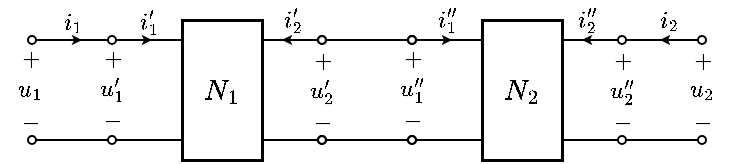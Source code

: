 <mxfile version="17.2.1" type="device"><diagram id="5rbgzLOTwC2UY9oqK9Cq" name="第 1 页"><mxGraphModel dx="280" dy="274" grid="1" gridSize="5" guides="1" tooltips="1" connect="1" arrows="1" fold="1" page="1" pageScale="1" pageWidth="827" pageHeight="1169" math="1" shadow="0"><root><mxCell id="0"/><mxCell id="1" parent="0"/><mxCell id="ClMfeebkYCAQajB1Zd_--21" value="$$+$$" style="text;html=1;resizable=1;autosize=1;align=center;verticalAlign=middle;points=[];fillColor=none;strokeColor=none;rounded=0;movable=1;rotatable=1;deletable=1;editable=1;connectable=0;fontSize=10;" parent="1" vertex="1"><mxGeometry x="492" y="289" width="15" height="12" as="geometry"/></mxCell><mxCell id="ClMfeebkYCAQajB1Zd_--22" value="$$-$$" style="text;resizable=1;autosize=1;align=center;verticalAlign=middle;points=[];fillColor=none;strokeColor=none;rounded=0;html=1;imageAspect=1;noLabel=0;recursiveResize=1;expand=1;editable=1;movable=1;rotatable=1;deletable=1;connectable=0;comic=0;fontSize=10;" parent="1" vertex="1"><mxGeometry x="492" y="321" width="15" height="9" as="geometry"/></mxCell><mxCell id="ClMfeebkYCAQajB1Zd_--4" value="$$+$$" style="text;html=1;resizable=1;autosize=1;align=center;verticalAlign=middle;points=[];fillColor=none;strokeColor=none;rounded=0;movable=1;rotatable=1;deletable=1;editable=1;connectable=0;fontSize=10;" parent="1" vertex="1"><mxGeometry x="196.0" y="288" width="15" height="12" as="geometry"/></mxCell><mxCell id="_tpZHG4uNnz5ES9-Bjnb-25" value="\(u_2'\)" style="text;html=1;resizable=1;autosize=1;align=center;verticalAlign=middle;points=[];fillColor=none;strokeColor=none;rounded=0;comic=0;movable=1;rotatable=1;deletable=1;editable=1;connectable=0;fontSize=10;" parent="1" vertex="1"><mxGeometry x="340" y="301" width="20" height="20" as="geometry"/></mxCell><mxCell id="vnZBPzhVjVgXWo8NbZRj-27" value="" style="endArrow=oval;html=1;rounded=0;fontSize=10;startSize=4;endSize=4;endFill=0;" parent="1" edge="1"><mxGeometry width="50" height="50" relative="1" as="geometry"><mxPoint x="280" y="285" as="sourcePoint"/><mxPoint x="245" y="285" as="targetPoint"/></mxGeometry></mxCell><mxCell id="vnZBPzhVjVgXWo8NbZRj-30" value="" style="endArrow=classic;html=1;rounded=0;fontSize=10;endSize=2;" parent="1" edge="1"><mxGeometry width="50" height="50" relative="1" as="geometry"><mxPoint x="255" y="285" as="sourcePoint"/><mxPoint x="265" y="285" as="targetPoint"/></mxGeometry></mxCell><mxCell id="vnZBPzhVjVgXWo8NbZRj-31" value="$$i_1'$$" style="text;html=1;resizable=1;autosize=1;align=center;verticalAlign=middle;points=[];fillColor=none;strokeColor=none;rounded=0;fontSize=10;movable=1;rotatable=1;deletable=1;editable=1;connectable=0;" parent="1" vertex="1"><mxGeometry x="255" y="266" width="15" height="20" as="geometry"/></mxCell><mxCell id="vnZBPzhVjVgXWo8NbZRj-33" value="" style="endArrow=oval;html=1;rounded=0;fontSize=10;startSize=4;endSize=4;endFill=0;" parent="1" edge="1"><mxGeometry width="50" height="50" relative="1" as="geometry"><mxPoint x="290" y="335" as="sourcePoint"/><mxPoint x="245" y="335" as="targetPoint"/></mxGeometry></mxCell><mxCell id="vnZBPzhVjVgXWo8NbZRj-39" value="$$+$$" style="text;html=1;resizable=1;autosize=1;align=center;verticalAlign=middle;points=[];fillColor=none;strokeColor=none;rounded=0;movable=1;rotatable=1;deletable=1;editable=1;connectable=0;fontSize=10;" parent="1" vertex="1"><mxGeometry x="237.0" y="288" width="15" height="12" as="geometry"/></mxCell><mxCell id="vnZBPzhVjVgXWo8NbZRj-40" value="$$-$$" style="text;resizable=1;autosize=1;align=center;verticalAlign=middle;points=[];fillColor=none;strokeColor=none;rounded=0;html=1;imageAspect=1;noLabel=0;recursiveResize=1;expand=1;editable=1;movable=1;rotatable=1;deletable=1;connectable=0;comic=0;fontSize=10;" parent="1" vertex="1"><mxGeometry x="237.0" y="320" width="15" height="9" as="geometry"/></mxCell><mxCell id="vnZBPzhVjVgXWo8NbZRj-41" value="\(u_1'\)" style="text;html=1;resizable=1;autosize=1;align=center;verticalAlign=middle;points=[];fillColor=none;strokeColor=none;rounded=0;comic=0;movable=1;rotatable=1;deletable=1;editable=1;connectable=0;fontSize=10;" parent="1" vertex="1"><mxGeometry x="235" y="300" width="20" height="20" as="geometry"/></mxCell><mxCell id="bXhRz9zdWTw2_m6RRyU6-28" value="$$N_1$$" style="rounded=0;whiteSpace=wrap;html=1;strokeWidth=1.5;connectable=0;" parent="1" vertex="1"><mxGeometry x="280" y="275" width="40" height="70" as="geometry"/></mxCell><mxCell id="_tpZHG4uNnz5ES9-Bjnb-19" value="" style="endArrow=oval;html=1;rounded=0;fontSize=10;startSize=4;endSize=4;endFill=0;" parent="1" edge="1"><mxGeometry width="50" height="50" relative="1" as="geometry"><mxPoint x="321" y="285" as="sourcePoint"/><mxPoint x="350" y="285" as="targetPoint"/></mxGeometry></mxCell><mxCell id="_tpZHG4uNnz5ES9-Bjnb-20" value="" style="endArrow=classic;html=1;rounded=0;fontSize=10;endSize=2;" parent="1" edge="1"><mxGeometry width="50" height="50" relative="1" as="geometry"><mxPoint x="341" y="285" as="sourcePoint"/><mxPoint x="330" y="285" as="targetPoint"/></mxGeometry></mxCell><mxCell id="_tpZHG4uNnz5ES9-Bjnb-21" value="$$i_2'$$" style="text;html=1;resizable=1;autosize=1;align=center;verticalAlign=middle;points=[];fillColor=none;strokeColor=none;rounded=0;fontSize=10;movable=1;rotatable=1;deletable=1;editable=1;connectable=0;" parent="1" vertex="1"><mxGeometry x="327" y="265" width="15" height="20" as="geometry"/></mxCell><mxCell id="_tpZHG4uNnz5ES9-Bjnb-22" value="" style="endArrow=oval;html=1;rounded=0;fontSize=10;startSize=4;endSize=4;endFill=0;" parent="1" edge="1"><mxGeometry width="50" height="50" relative="1" as="geometry"><mxPoint x="321" y="335" as="sourcePoint"/><mxPoint x="350" y="335" as="targetPoint"/></mxGeometry></mxCell><mxCell id="_tpZHG4uNnz5ES9-Bjnb-23" value="$$+$$" style="text;html=1;resizable=1;autosize=1;align=center;verticalAlign=middle;points=[];fillColor=none;strokeColor=none;rounded=0;movable=1;rotatable=1;deletable=1;editable=1;connectable=0;fontSize=10;" parent="1" vertex="1"><mxGeometry x="342" y="289" width="15" height="12" as="geometry"/></mxCell><mxCell id="_tpZHG4uNnz5ES9-Bjnb-24" value="$$-$$" style="text;resizable=1;autosize=1;align=center;verticalAlign=middle;points=[];fillColor=none;strokeColor=none;rounded=0;html=1;imageAspect=1;noLabel=0;recursiveResize=1;expand=1;editable=1;movable=1;rotatable=1;deletable=1;connectable=0;comic=0;fontSize=10;" parent="1" vertex="1"><mxGeometry x="342" y="321" width="15" height="9" as="geometry"/></mxCell><mxCell id="_tpZHG4uNnz5ES9-Bjnb-35" value="" style="endArrow=oval;html=1;rounded=0;startSize=4;endSize=4;jumpSize=6;endFill=0;" parent="1" edge="1"><mxGeometry width="50" height="50" relative="1" as="geometry"><mxPoint x="502" y="335" as="sourcePoint"/><mxPoint x="540" y="335" as="targetPoint"/></mxGeometry></mxCell><mxCell id="ClMfeebkYCAQajB1Zd_--1" value="" style="endArrow=oval;html=1;rounded=0;fontSize=10;startSize=4;endSize=4;endFill=0;" parent="1" edge="1"><mxGeometry width="50" height="50" relative="1" as="geometry"><mxPoint x="243" y="285" as="sourcePoint"/><mxPoint x="205" y="285" as="targetPoint"/></mxGeometry></mxCell><mxCell id="ClMfeebkYCAQajB1Zd_--2" value="" style="endArrow=classic;html=1;rounded=0;fontSize=10;endSize=2;" parent="1" edge="1"><mxGeometry width="50" height="50" relative="1" as="geometry"><mxPoint x="220" y="285" as="sourcePoint"/><mxPoint x="230" y="285" as="targetPoint"/></mxGeometry></mxCell><mxCell id="ClMfeebkYCAQajB1Zd_--3" value="$$i_1$$" style="text;html=1;resizable=1;autosize=1;align=center;verticalAlign=middle;points=[];fillColor=none;strokeColor=none;rounded=0;fontSize=10;movable=1;rotatable=1;deletable=1;editable=1;connectable=0;" parent="1" vertex="1"><mxGeometry x="215" y="266" width="20" height="20" as="geometry"/></mxCell><mxCell id="ClMfeebkYCAQajB1Zd_--5" value="" style="endArrow=classic;html=1;rounded=0;fontSize=10;endSize=2;" parent="1" edge="1"><mxGeometry width="50" height="50" relative="1" as="geometry"><mxPoint x="530" y="285.0" as="sourcePoint"/><mxPoint x="519" y="285.0" as="targetPoint"/></mxGeometry></mxCell><mxCell id="ClMfeebkYCAQajB1Zd_--6" value="$$i_2$$" style="text;html=1;resizable=1;autosize=1;align=center;verticalAlign=middle;points=[];fillColor=none;strokeColor=none;rounded=0;fontSize=10;movable=1;rotatable=1;deletable=1;editable=1;connectable=0;" parent="1" vertex="1"><mxGeometry x="515" y="265" width="15" height="20" as="geometry"/></mxCell><mxCell id="ClMfeebkYCAQajB1Zd_--8" value="\(u_2''\)" style="text;html=1;resizable=1;autosize=1;align=center;verticalAlign=middle;points=[];fillColor=none;strokeColor=none;rounded=0;comic=0;movable=1;rotatable=1;deletable=1;editable=1;connectable=0;fontSize=10;" parent="1" vertex="1"><mxGeometry x="490" y="301" width="20" height="20" as="geometry"/></mxCell><mxCell id="ClMfeebkYCAQajB1Zd_--9" value="" style="endArrow=oval;html=1;rounded=0;fontSize=10;startSize=4;endSize=4;endFill=0;" parent="1" edge="1"><mxGeometry width="50" height="50" relative="1" as="geometry"><mxPoint x="430" y="285" as="sourcePoint"/><mxPoint x="395" y="285" as="targetPoint"/></mxGeometry></mxCell><mxCell id="ClMfeebkYCAQajB1Zd_--10" value="" style="endArrow=classic;html=1;rounded=0;fontSize=10;endSize=2;" parent="1" edge="1"><mxGeometry width="50" height="50" relative="1" as="geometry"><mxPoint x="405" y="285" as="sourcePoint"/><mxPoint x="415" y="285" as="targetPoint"/></mxGeometry></mxCell><mxCell id="ClMfeebkYCAQajB1Zd_--11" value="$$i_1''$$" style="text;html=1;resizable=1;autosize=1;align=center;verticalAlign=middle;points=[];fillColor=none;strokeColor=none;rounded=0;fontSize=10;movable=1;rotatable=1;deletable=1;editable=1;connectable=0;" parent="1" vertex="1"><mxGeometry x="403" y="265" width="17" height="20" as="geometry"/></mxCell><mxCell id="ClMfeebkYCAQajB1Zd_--12" value="" style="endArrow=oval;html=1;rounded=0;fontSize=10;startSize=4;endSize=4;endFill=0;" parent="1" edge="1"><mxGeometry width="50" height="50" relative="1" as="geometry"><mxPoint x="440" y="335" as="sourcePoint"/><mxPoint x="395" y="335" as="targetPoint"/></mxGeometry></mxCell><mxCell id="ClMfeebkYCAQajB1Zd_--13" value="$$+$$" style="text;html=1;resizable=1;autosize=1;align=center;verticalAlign=middle;points=[];fillColor=none;strokeColor=none;rounded=0;movable=1;rotatable=1;deletable=1;editable=1;connectable=0;fontSize=10;" parent="1" vertex="1"><mxGeometry x="387" y="288" width="15" height="12" as="geometry"/></mxCell><mxCell id="ClMfeebkYCAQajB1Zd_--14" value="$$-$$" style="text;resizable=1;autosize=1;align=center;verticalAlign=middle;points=[];fillColor=none;strokeColor=none;rounded=0;html=1;imageAspect=1;noLabel=0;recursiveResize=1;expand=1;editable=1;movable=1;rotatable=1;deletable=1;connectable=0;comic=0;fontSize=10;" parent="1" vertex="1"><mxGeometry x="387" y="320" width="15" height="9" as="geometry"/></mxCell><mxCell id="ClMfeebkYCAQajB1Zd_--15" value="\(u_1''\)" style="text;html=1;resizable=1;autosize=1;align=center;verticalAlign=middle;points=[];fillColor=none;strokeColor=none;rounded=0;comic=0;movable=1;rotatable=1;deletable=1;editable=1;connectable=0;fontSize=10;" parent="1" vertex="1"><mxGeometry x="385" y="300" width="20" height="20" as="geometry"/></mxCell><mxCell id="ClMfeebkYCAQajB1Zd_--16" value="$$N_2$$" style="rounded=0;whiteSpace=wrap;html=1;strokeWidth=1.5;connectable=0;" parent="1" vertex="1"><mxGeometry x="430" y="275" width="40" height="70" as="geometry"/></mxCell><mxCell id="ClMfeebkYCAQajB1Zd_--17" value="" style="endArrow=oval;html=1;rounded=0;fontSize=10;startSize=4;endSize=4;endFill=0;" parent="1" edge="1"><mxGeometry width="50" height="50" relative="1" as="geometry"><mxPoint x="471" y="285" as="sourcePoint"/><mxPoint x="500" y="285" as="targetPoint"/></mxGeometry></mxCell><mxCell id="ClMfeebkYCAQajB1Zd_--18" value="" style="endArrow=classic;html=1;rounded=0;fontSize=10;endSize=2;" parent="1" edge="1"><mxGeometry width="50" height="50" relative="1" as="geometry"><mxPoint x="491" y="285" as="sourcePoint"/><mxPoint x="480" y="285" as="targetPoint"/></mxGeometry></mxCell><mxCell id="ClMfeebkYCAQajB1Zd_--19" value="$$i_2''$$" style="text;html=1;resizable=1;autosize=1;align=center;verticalAlign=middle;points=[];fillColor=none;strokeColor=none;rounded=0;fontSize=10;movable=1;rotatable=1;deletable=1;editable=1;connectable=0;" parent="1" vertex="1"><mxGeometry x="472" y="265" width="20" height="20" as="geometry"/></mxCell><mxCell id="ClMfeebkYCAQajB1Zd_--20" value="" style="endArrow=oval;html=1;rounded=0;fontSize=10;startSize=4;endSize=4;endFill=0;" parent="1" edge="1"><mxGeometry width="50" height="50" relative="1" as="geometry"><mxPoint x="471" y="335" as="sourcePoint"/><mxPoint x="500" y="335" as="targetPoint"/></mxGeometry></mxCell><mxCell id="ClMfeebkYCAQajB1Zd_--27" value="$$-$$" style="text;resizable=1;autosize=1;align=center;verticalAlign=middle;points=[];fillColor=none;strokeColor=none;rounded=0;html=1;imageAspect=1;noLabel=0;recursiveResize=1;expand=1;editable=1;movable=1;rotatable=1;deletable=1;connectable=0;comic=0;fontSize=10;" parent="1" vertex="1"><mxGeometry x="532" y="321" width="15" height="9" as="geometry"/></mxCell><mxCell id="ClMfeebkYCAQajB1Zd_--29" value="\(u_1\)" style="text;html=1;resizable=1;autosize=1;align=center;verticalAlign=middle;points=[];fillColor=none;strokeColor=none;rounded=0;comic=0;movable=1;rotatable=1;deletable=1;editable=1;connectable=0;fontSize=10;" parent="1" vertex="1"><mxGeometry x="196" y="300" width="15" height="20" as="geometry"/></mxCell><mxCell id="ClMfeebkYCAQajB1Zd_--30" value="\(u_2\)" style="text;html=1;resizable=1;autosize=1;align=center;verticalAlign=middle;points=[];fillColor=none;strokeColor=none;rounded=0;comic=0;movable=1;rotatable=1;deletable=1;editable=1;connectable=0;fontSize=10;" parent="1" vertex="1"><mxGeometry x="535" y="300" width="10" height="20" as="geometry"/></mxCell><mxCell id="IpJKm92hvJhKfjUHpwWJ-1" value="" style="endArrow=oval;html=1;rounded=0;fontSize=10;startSize=4;endSize=4;endFill=0;" edge="1" parent="1"><mxGeometry width="50" height="50" relative="1" as="geometry"><mxPoint x="243" y="335" as="sourcePoint"/><mxPoint x="205" y="335" as="targetPoint"/></mxGeometry></mxCell><mxCell id="IpJKm92hvJhKfjUHpwWJ-2" value="$$-$$" style="text;resizable=1;autosize=1;align=center;verticalAlign=middle;points=[];fillColor=none;strokeColor=none;rounded=0;html=1;imageAspect=1;noLabel=0;recursiveResize=1;expand=1;editable=1;movable=1;rotatable=1;deletable=1;connectable=0;comic=0;fontSize=10;" vertex="1" parent="1"><mxGeometry x="196.0" y="321" width="15" height="9" as="geometry"/></mxCell><mxCell id="IpJKm92hvJhKfjUHpwWJ-3" value="" style="endArrow=oval;html=1;rounded=0;startSize=4;endSize=4;jumpSize=6;endFill=0;" edge="1" parent="1"><mxGeometry width="50" height="50" relative="1" as="geometry"><mxPoint x="502" y="285" as="sourcePoint"/><mxPoint x="540" y="285" as="targetPoint"/></mxGeometry></mxCell><mxCell id="IpJKm92hvJhKfjUHpwWJ-5" value="$$+$$" style="text;html=1;resizable=1;autosize=1;align=center;verticalAlign=middle;points=[];fillColor=none;strokeColor=none;rounded=0;movable=1;rotatable=1;deletable=1;editable=1;connectable=0;fontSize=10;" vertex="1" parent="1"><mxGeometry x="532.5" y="289" width="15" height="12" as="geometry"/></mxCell><mxCell id="IpJKm92hvJhKfjUHpwWJ-6" value="" style="endArrow=oval;html=1;rounded=0;startArrow=oval;startFill=0;endFill=0;endSize=4;startSize=4;" edge="1" parent="1"><mxGeometry width="50" height="50" relative="1" as="geometry"><mxPoint x="350" y="285" as="sourcePoint"/><mxPoint x="395" y="285" as="targetPoint"/></mxGeometry></mxCell><mxCell id="IpJKm92hvJhKfjUHpwWJ-8" value="" style="endArrow=oval;html=1;rounded=0;startArrow=oval;startFill=0;endFill=0;endSize=4;startSize=4;" edge="1" parent="1"><mxGeometry width="50" height="50" relative="1" as="geometry"><mxPoint x="350" y="335" as="sourcePoint"/><mxPoint x="395" y="335" as="targetPoint"/></mxGeometry></mxCell></root></mxGraphModel></diagram></mxfile>